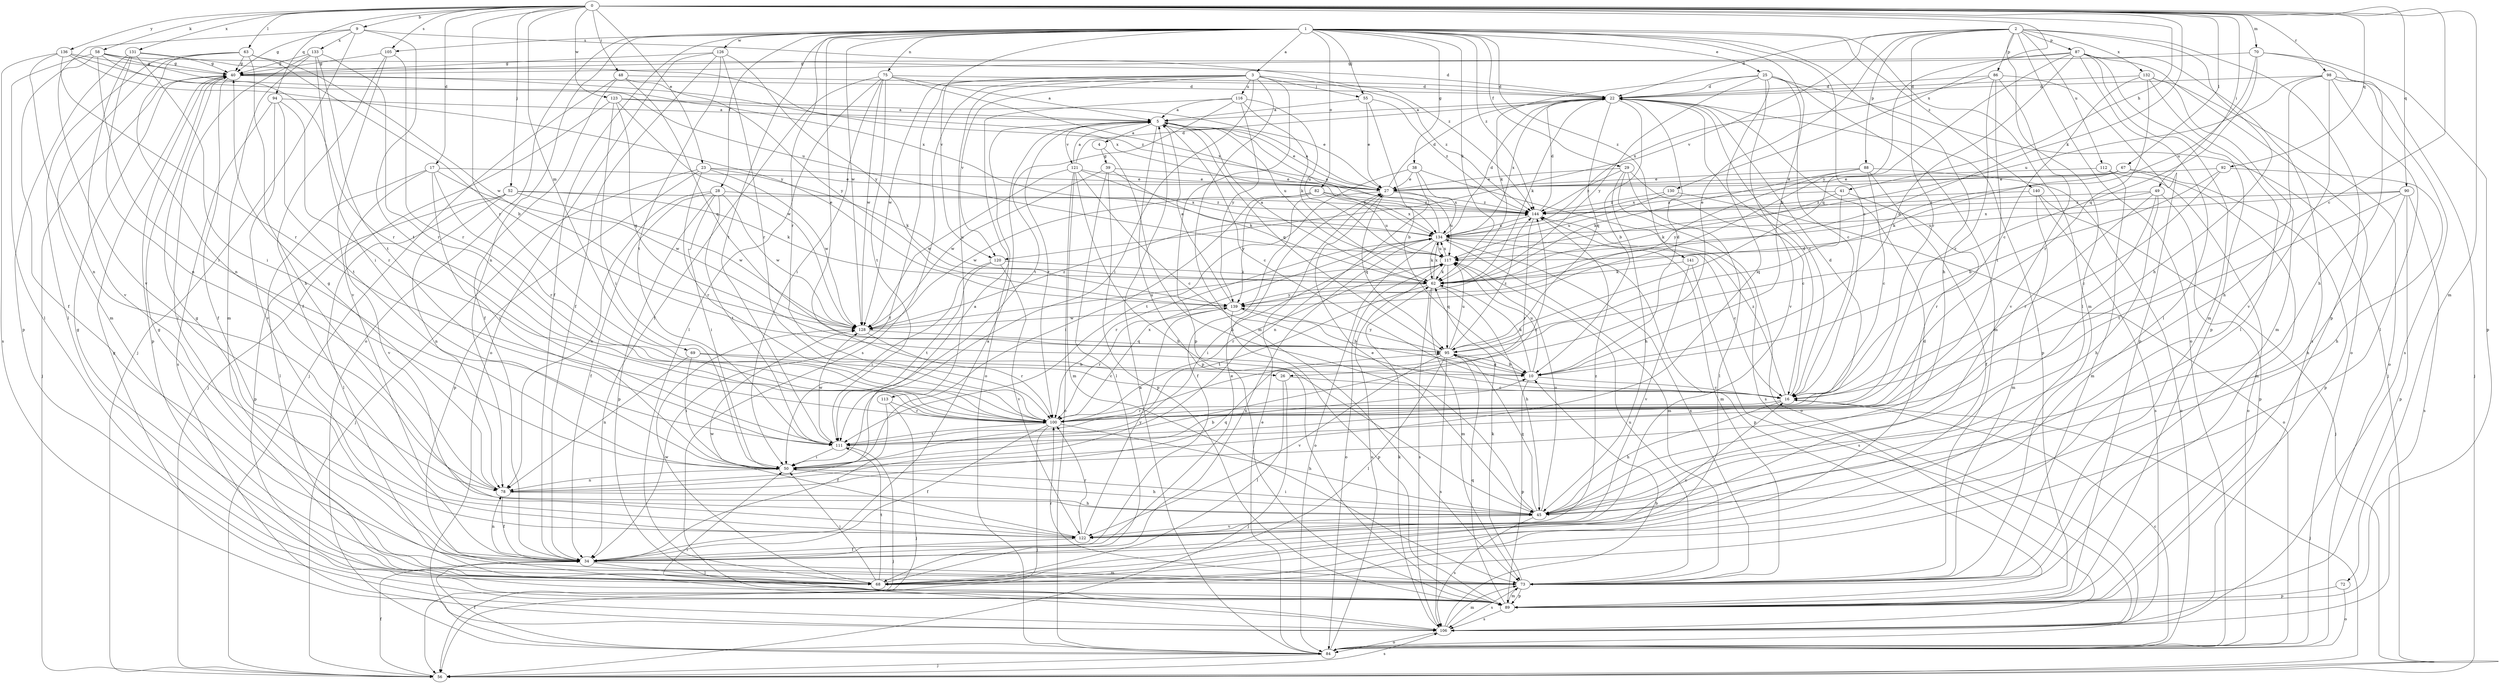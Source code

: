 strict digraph  {
0;
1;
2;
3;
4;
5;
9;
10;
16;
17;
22;
23;
25;
26;
27;
28;
29;
34;
38;
39;
40;
41;
45;
48;
49;
50;
52;
55;
56;
58;
62;
63;
67;
68;
69;
70;
72;
73;
75;
78;
82;
84;
86;
87;
88;
89;
90;
92;
94;
95;
98;
100;
105;
106;
111;
112;
113;
116;
117;
120;
121;
122;
123;
126;
128;
130;
131;
132;
133;
134;
136;
139;
140;
141;
144;
0 -> 9  [label=b];
0 -> 16  [label=c];
0 -> 17  [label=d];
0 -> 23  [label=e];
0 -> 41  [label=h];
0 -> 48  [label=i];
0 -> 49  [label=i];
0 -> 52  [label=j];
0 -> 58  [label=k];
0 -> 62  [label=k];
0 -> 63  [label=l];
0 -> 67  [label=l];
0 -> 69  [label=m];
0 -> 70  [label=m];
0 -> 72  [label=m];
0 -> 90  [label=q];
0 -> 92  [label=q];
0 -> 94  [label=q];
0 -> 98  [label=r];
0 -> 100  [label=r];
0 -> 105  [label=s];
0 -> 123  [label=w];
0 -> 130  [label=x];
0 -> 131  [label=x];
0 -> 136  [label=y];
1 -> 3  [label=a];
1 -> 10  [label=b];
1 -> 16  [label=c];
1 -> 25  [label=e];
1 -> 26  [label=e];
1 -> 28  [label=f];
1 -> 29  [label=f];
1 -> 34  [label=f];
1 -> 38  [label=g];
1 -> 45  [label=h];
1 -> 55  [label=j];
1 -> 62  [label=k];
1 -> 73  [label=m];
1 -> 75  [label=n];
1 -> 78  [label=n];
1 -> 82  [label=o];
1 -> 84  [label=o];
1 -> 100  [label=r];
1 -> 105  [label=s];
1 -> 111  [label=t];
1 -> 120  [label=v];
1 -> 126  [label=w];
1 -> 128  [label=w];
1 -> 140  [label=z];
1 -> 141  [label=z];
1 -> 144  [label=z];
2 -> 22  [label=d];
2 -> 26  [label=e];
2 -> 45  [label=h];
2 -> 68  [label=l];
2 -> 84  [label=o];
2 -> 86  [label=p];
2 -> 87  [label=p];
2 -> 88  [label=p];
2 -> 89  [label=p];
2 -> 100  [label=r];
2 -> 112  [label=u];
2 -> 120  [label=v];
2 -> 132  [label=x];
3 -> 34  [label=f];
3 -> 50  [label=i];
3 -> 55  [label=j];
3 -> 73  [label=m];
3 -> 89  [label=p];
3 -> 106  [label=s];
3 -> 113  [label=u];
3 -> 116  [label=u];
3 -> 120  [label=v];
3 -> 128  [label=w];
3 -> 144  [label=z];
4 -> 39  [label=g];
4 -> 45  [label=h];
5 -> 4  [label=a];
5 -> 16  [label=c];
5 -> 27  [label=e];
5 -> 89  [label=p];
5 -> 95  [label=q];
5 -> 100  [label=r];
5 -> 117  [label=u];
5 -> 121  [label=v];
9 -> 40  [label=g];
9 -> 56  [label=j];
9 -> 111  [label=t];
9 -> 122  [label=v];
9 -> 133  [label=x];
9 -> 144  [label=z];
10 -> 16  [label=c];
10 -> 22  [label=d];
10 -> 62  [label=k];
10 -> 89  [label=p];
10 -> 95  [label=q];
10 -> 117  [label=u];
16 -> 22  [label=d];
16 -> 45  [label=h];
16 -> 56  [label=j];
16 -> 100  [label=r];
16 -> 144  [label=z];
17 -> 27  [label=e];
17 -> 50  [label=i];
17 -> 68  [label=l];
17 -> 100  [label=r];
17 -> 122  [label=v];
17 -> 128  [label=w];
22 -> 5  [label=a];
22 -> 10  [label=b];
22 -> 16  [label=c];
22 -> 62  [label=k];
22 -> 89  [label=p];
22 -> 95  [label=q];
22 -> 134  [label=x];
23 -> 27  [label=e];
23 -> 56  [label=j];
23 -> 62  [label=k];
23 -> 89  [label=p];
23 -> 100  [label=r];
23 -> 128  [label=w];
25 -> 16  [label=c];
25 -> 22  [label=d];
25 -> 50  [label=i];
25 -> 56  [label=j];
25 -> 62  [label=k];
25 -> 73  [label=m];
25 -> 122  [label=v];
25 -> 139  [label=y];
26 -> 16  [label=c];
26 -> 56  [label=j];
26 -> 68  [label=l];
27 -> 5  [label=a];
27 -> 22  [label=d];
27 -> 34  [label=f];
27 -> 95  [label=q];
27 -> 117  [label=u];
27 -> 144  [label=z];
28 -> 34  [label=f];
28 -> 50  [label=i];
28 -> 78  [label=n];
28 -> 89  [label=p];
28 -> 111  [label=t];
28 -> 128  [label=w];
28 -> 144  [label=z];
29 -> 16  [label=c];
29 -> 27  [label=e];
29 -> 45  [label=h];
29 -> 68  [label=l];
29 -> 84  [label=o];
29 -> 144  [label=z];
34 -> 5  [label=a];
34 -> 16  [label=c];
34 -> 27  [label=e];
34 -> 40  [label=g];
34 -> 68  [label=l];
34 -> 73  [label=m];
34 -> 78  [label=n];
38 -> 27  [label=e];
38 -> 78  [label=n];
38 -> 106  [label=s];
38 -> 111  [label=t];
38 -> 134  [label=x];
39 -> 27  [label=e];
39 -> 62  [label=k];
39 -> 68  [label=l];
39 -> 89  [label=p];
39 -> 128  [label=w];
40 -> 22  [label=d];
40 -> 34  [label=f];
40 -> 56  [label=j];
40 -> 89  [label=p];
40 -> 144  [label=z];
41 -> 62  [label=k];
41 -> 95  [label=q];
41 -> 100  [label=r];
41 -> 144  [label=z];
45 -> 27  [label=e];
45 -> 50  [label=i];
45 -> 95  [label=q];
45 -> 106  [label=s];
45 -> 117  [label=u];
45 -> 122  [label=v];
48 -> 22  [label=d];
48 -> 34  [label=f];
48 -> 56  [label=j];
48 -> 95  [label=q];
48 -> 139  [label=y];
49 -> 45  [label=h];
49 -> 50  [label=i];
49 -> 89  [label=p];
49 -> 100  [label=r];
49 -> 134  [label=x];
49 -> 144  [label=z];
50 -> 10  [label=b];
50 -> 45  [label=h];
50 -> 78  [label=n];
52 -> 62  [label=k];
52 -> 68  [label=l];
52 -> 78  [label=n];
52 -> 89  [label=p];
52 -> 128  [label=w];
52 -> 144  [label=z];
55 -> 5  [label=a];
55 -> 10  [label=b];
55 -> 27  [label=e];
55 -> 144  [label=z];
56 -> 34  [label=f];
56 -> 106  [label=s];
58 -> 22  [label=d];
58 -> 34  [label=f];
58 -> 40  [label=g];
58 -> 50  [label=i];
58 -> 68  [label=l];
58 -> 100  [label=r];
58 -> 134  [label=x];
62 -> 5  [label=a];
62 -> 45  [label=h];
62 -> 73  [label=m];
62 -> 106  [label=s];
62 -> 111  [label=t];
62 -> 134  [label=x];
62 -> 139  [label=y];
63 -> 10  [label=b];
63 -> 40  [label=g];
63 -> 45  [label=h];
63 -> 68  [label=l];
63 -> 73  [label=m];
63 -> 78  [label=n];
63 -> 128  [label=w];
67 -> 27  [label=e];
67 -> 62  [label=k];
67 -> 73  [label=m];
67 -> 89  [label=p];
67 -> 134  [label=x];
68 -> 22  [label=d];
68 -> 40  [label=g];
68 -> 50  [label=i];
68 -> 111  [label=t];
68 -> 128  [label=w];
68 -> 134  [label=x];
69 -> 10  [label=b];
69 -> 16  [label=c];
69 -> 50  [label=i];
69 -> 78  [label=n];
70 -> 40  [label=g];
70 -> 45  [label=h];
70 -> 89  [label=p];
70 -> 95  [label=q];
70 -> 117  [label=u];
72 -> 84  [label=o];
72 -> 89  [label=p];
73 -> 40  [label=g];
73 -> 62  [label=k];
73 -> 89  [label=p];
73 -> 100  [label=r];
73 -> 106  [label=s];
73 -> 117  [label=u];
73 -> 134  [label=x];
75 -> 5  [label=a];
75 -> 22  [label=d];
75 -> 34  [label=f];
75 -> 50  [label=i];
75 -> 68  [label=l];
75 -> 111  [label=t];
75 -> 128  [label=w];
75 -> 134  [label=x];
78 -> 5  [label=a];
78 -> 34  [label=f];
78 -> 40  [label=g];
78 -> 45  [label=h];
78 -> 95  [label=q];
82 -> 50  [label=i];
82 -> 117  [label=u];
82 -> 128  [label=w];
82 -> 134  [label=x];
82 -> 139  [label=y];
82 -> 144  [label=z];
84 -> 5  [label=a];
84 -> 16  [label=c];
84 -> 27  [label=e];
84 -> 34  [label=f];
84 -> 56  [label=j];
84 -> 117  [label=u];
86 -> 22  [label=d];
86 -> 89  [label=p];
86 -> 100  [label=r];
86 -> 111  [label=t];
86 -> 122  [label=v];
86 -> 134  [label=x];
87 -> 10  [label=b];
87 -> 40  [label=g];
87 -> 68  [label=l];
87 -> 73  [label=m];
87 -> 84  [label=o];
87 -> 89  [label=p];
87 -> 95  [label=q];
87 -> 106  [label=s];
87 -> 139  [label=y];
88 -> 16  [label=c];
88 -> 27  [label=e];
88 -> 34  [label=f];
88 -> 62  [label=k];
88 -> 84  [label=o];
88 -> 139  [label=y];
89 -> 73  [label=m];
89 -> 95  [label=q];
89 -> 106  [label=s];
90 -> 45  [label=h];
90 -> 89  [label=p];
90 -> 106  [label=s];
90 -> 111  [label=t];
90 -> 117  [label=u];
90 -> 144  [label=z];
92 -> 10  [label=b];
92 -> 16  [label=c];
92 -> 27  [label=e];
92 -> 45  [label=h];
94 -> 5  [label=a];
94 -> 100  [label=r];
94 -> 106  [label=s];
94 -> 111  [label=t];
94 -> 122  [label=v];
95 -> 10  [label=b];
95 -> 68  [label=l];
95 -> 106  [label=s];
95 -> 117  [label=u];
95 -> 122  [label=v];
95 -> 139  [label=y];
95 -> 144  [label=z];
98 -> 22  [label=d];
98 -> 45  [label=h];
98 -> 56  [label=j];
98 -> 68  [label=l];
98 -> 106  [label=s];
98 -> 117  [label=u];
98 -> 122  [label=v];
100 -> 22  [label=d];
100 -> 34  [label=f];
100 -> 45  [label=h];
100 -> 56  [label=j];
100 -> 111  [label=t];
100 -> 134  [label=x];
105 -> 34  [label=f];
105 -> 40  [label=g];
105 -> 100  [label=r];
105 -> 122  [label=v];
106 -> 10  [label=b];
106 -> 40  [label=g];
106 -> 50  [label=i];
106 -> 62  [label=k];
106 -> 73  [label=m];
106 -> 84  [label=o];
111 -> 50  [label=i];
111 -> 56  [label=j];
111 -> 128  [label=w];
111 -> 144  [label=z];
112 -> 27  [label=e];
112 -> 73  [label=m];
112 -> 84  [label=o];
113 -> 34  [label=f];
113 -> 56  [label=j];
113 -> 100  [label=r];
116 -> 5  [label=a];
116 -> 62  [label=k];
116 -> 84  [label=o];
116 -> 111  [label=t];
116 -> 117  [label=u];
116 -> 139  [label=y];
117 -> 62  [label=k];
117 -> 84  [label=o];
117 -> 95  [label=q];
117 -> 100  [label=r];
117 -> 134  [label=x];
120 -> 50  [label=i];
120 -> 62  [label=k];
120 -> 111  [label=t];
120 -> 122  [label=v];
121 -> 5  [label=a];
121 -> 16  [label=c];
121 -> 22  [label=d];
121 -> 27  [label=e];
121 -> 45  [label=h];
121 -> 73  [label=m];
121 -> 84  [label=o];
121 -> 128  [label=w];
121 -> 134  [label=x];
122 -> 34  [label=f];
122 -> 100  [label=r];
122 -> 128  [label=w];
122 -> 139  [label=y];
122 -> 144  [label=z];
123 -> 5  [label=a];
123 -> 27  [label=e];
123 -> 50  [label=i];
123 -> 56  [label=j];
123 -> 95  [label=q];
123 -> 128  [label=w];
126 -> 34  [label=f];
126 -> 40  [label=g];
126 -> 84  [label=o];
126 -> 100  [label=r];
126 -> 111  [label=t];
126 -> 139  [label=y];
128 -> 95  [label=q];
128 -> 100  [label=r];
128 -> 117  [label=u];
128 -> 144  [label=z];
130 -> 84  [label=o];
130 -> 117  [label=u];
130 -> 144  [label=z];
131 -> 40  [label=g];
131 -> 50  [label=i];
131 -> 78  [label=n];
131 -> 89  [label=p];
131 -> 122  [label=v];
131 -> 134  [label=x];
132 -> 16  [label=c];
132 -> 22  [label=d];
132 -> 68  [label=l];
132 -> 73  [label=m];
132 -> 84  [label=o];
132 -> 100  [label=r];
133 -> 40  [label=g];
133 -> 50  [label=i];
133 -> 68  [label=l];
133 -> 73  [label=m];
133 -> 100  [label=r];
133 -> 111  [label=t];
134 -> 5  [label=a];
134 -> 16  [label=c];
134 -> 22  [label=d];
134 -> 50  [label=i];
134 -> 62  [label=k];
134 -> 73  [label=m];
134 -> 84  [label=o];
134 -> 89  [label=p];
134 -> 100  [label=r];
134 -> 117  [label=u];
136 -> 40  [label=g];
136 -> 78  [label=n];
136 -> 100  [label=r];
136 -> 106  [label=s];
136 -> 117  [label=u];
136 -> 139  [label=y];
139 -> 5  [label=a];
139 -> 10  [label=b];
139 -> 89  [label=p];
139 -> 100  [label=r];
139 -> 128  [label=w];
140 -> 56  [label=j];
140 -> 73  [label=m];
140 -> 106  [label=s];
140 -> 144  [label=z];
141 -> 62  [label=k];
141 -> 106  [label=s];
141 -> 122  [label=v];
144 -> 22  [label=d];
144 -> 73  [label=m];
144 -> 100  [label=r];
144 -> 134  [label=x];
}
